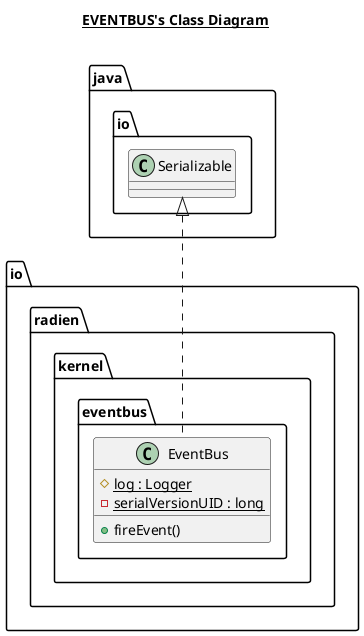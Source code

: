 @startuml

title __EVENTBUS's Class Diagram__\n

  namespace io.radien.kernel {
    namespace eventbus {
      class io.radien.kernel.eventbus.EventBus {
          {static} # log : Logger
          {static} - serialVersionUID : long
          + fireEvent()
      }
    }
  }
  

  io.radien.kernel.eventbus.EventBus .up.|> java.io.Serializable







@enduml
